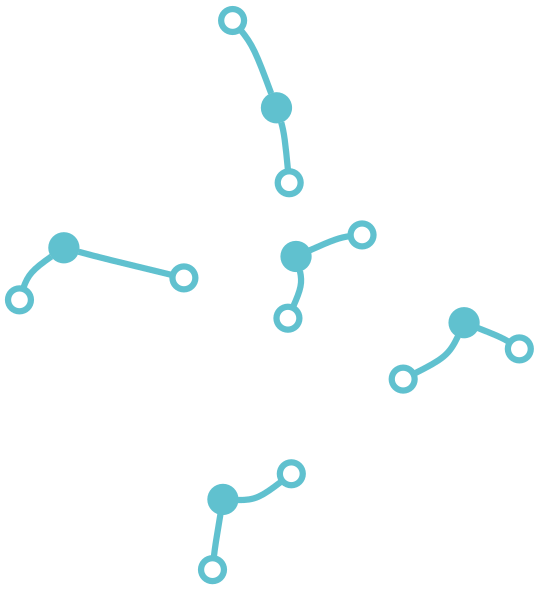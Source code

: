 digraph G {
	graph [Damping=0.2,
		K=0.2,
		bb="0,0,251,275",
		bgcolor=transparent,
		color=none,
		dir=none,
		dpi=300,
		layout=fdp,
		maxiter=10000,
		nodesep=0.02,
		outputorder=edgesfirst,
		overlap=compress,
		penwidth=0,
		rankdir=LR,
		ranksep=0.02,
		sep=1,
		splines=curved
	];
	node [label="\N"];
	edge [dir=none,
		headlabel="",
		label="",
		taillabel=""
	];
	"D1.stages[4].vle_phenomena_node"	[color="#60c1cf",
		fillcolor="#60c1cf",
		gradientangle=0,
		height=0.19444,
		label="",
		margin=0,
		orientation=0.0,
		peripheries=1,
		pin=true,
		pos="128.7,227.27",
		shape=circle,
		style=filled,
		width=0.19444];
	"D1.stages[4].K"	[color="#60c1cf",
		fillcolor=none,
		gradientangle=0,
		height=0.15278,
		label="",
		margin=0,
		orientation=0.0,
		penwidth=3,
		peripheries=1,
		pin=true,
		pos="107.65,269.16",
		shape=circle,
		style=filled,
		width=0.15278];
	"D1.stages[4].vle_phenomena_node":c -> "D1.stages[4].K":c	[arrowhead=none,
		arrowtail=none,
		color="#60c1cf",
		len=0.5,
		name="D1.stages[4].vle_phenomena_node_D1.stages[4].K",
		penwidth=3,
		pos="126.17,234.14 118.85,253.98 117.17,257.7 111.36,264.77",
		style=solid];
	"D1.stages[4].T"	[color="#60c1cf",
		fillcolor=none,
		gradientangle=0,
		height=0.15278,
		label="",
		margin=0,
		orientation=0.0,
		penwidth=3,
		peripheries=1,
		pin=true,
		pos="134.81,191.29",
		shape=circle,
		style=filled,
		width=0.15278];
	"D1.stages[4].vle_phenomena_node":c -> "D1.stages[4].T":c	[arrowhead=none,
		arrowtail=none,
		color="#60c1cf",
		len=0.5,
		name="D1.stages[4].vle_phenomena_node_D1.stages[4].T",
		penwidth=3,
		pos="130.98,220.33 132.39,215.38 132.92,210.93 134.27,196.91",
		style=solid];
	"D1.stages[0].vle_phenomena_node"	[color="#60c1cf",
		fillcolor="#60c1cf",
		gradientangle=0,
		height=0.19444,
		label="",
		margin=0,
		orientation=0.0,
		peripheries=1,
		pin=true,
		pos="218.75,124.11",
		shape=circle,
		style=filled,
		width=0.19444];
	"D1.stages[0].T"	[color="#60c1cf",
		fillcolor=none,
		gradientangle=0,
		height=0.15278,
		label="",
		margin=0,
		orientation=0.0,
		penwidth=3,
		peripheries=1,
		pin=true,
		pos="189.53,97.032",
		shape=circle,
		style=filled,
		width=0.15278];
	"D1.stages[0].vle_phenomena_node":c -> "D1.stages[0].T":c	[arrowhead=none,
		arrowtail=none,
		color="#60c1cf",
		len=0.5,
		name="D1.stages[0].vle_phenomena_node_D1.stages[0].T",
		penwidth=3,
		pos="215.84,117.63 211.62,108.73 208.83,106.66 194.75,99.624",
		style=solid];
	"D1.stages[0].K"	[color="#60c1cf",
		fillcolor=none,
		gradientangle=0,
		height=0.15278,
		label="",
		margin=0,
		orientation=0.0,
		penwidth=3,
		peripheries=1,
		pin=true,
		pos="245.28,111.53",
		shape=circle,
		style=filled,
		width=0.15278];
	"D1.stages[0].vle_phenomena_node":c -> "D1.stages[0].K":c	[arrowhead=none,
		arrowtail=none,
		color="#60c1cf",
		len=0.5,
		name="D1.stages[0].vle_phenomena_node_D1.stages[0].K",
		penwidth=3,
		pos="225.39,121.54 234.01,118.19 237.1,116.86 240.31,114.88",
		style=solid];
	"D1.stages[2].vle_phenomena_node"	[color="#60c1cf",
		fillcolor="#60c1cf",
		gradientangle=0,
		height=0.19444,
		label="",
		margin=0,
		orientation=0.0,
		peripheries=1,
		pin=true,
		pos="138.09,155.9",
		shape=circle,
		style=filled,
		width=0.19444];
	"D1.stages[2].T"	[color="#60c1cf",
		fillcolor=none,
		gradientangle=0,
		height=0.15278,
		label="",
		margin=0,
		orientation=0.0,
		penwidth=3,
		peripheries=1,
		pin=true,
		pos="134.21,126.26",
		shape=circle,
		style=filled,
		width=0.15278];
	"D1.stages[2].vle_phenomena_node":c -> "D1.stages[2].T":c	[arrowhead=none,
		arrowtail=none,
		color="#60c1cf",
		len=0.5,
		name="D1.stages[2].vle_phenomena_node_D1.stages[2].T",
		penwidth=3,
		pos="139.96,148.97 141.22,143.24 140.49,140.31 136.66,131.69",
		style=solid];
	"D1.stages[2].K"	[color="#60c1cf",
		fillcolor=none,
		gradientangle=0,
		height=0.15278,
		label="",
		margin=0,
		orientation=0.0,
		penwidth=3,
		peripheries=1,
		pin=true,
		pos="169.79,166.23",
		shape=circle,
		style=filled,
		width=0.15278];
	"D1.stages[2].vle_phenomena_node":c -> "D1.stages[2].K":c	[arrowhead=none,
		arrowtail=none,
		color="#60c1cf",
		len=0.5,
		name="D1.stages[2].vle_phenomena_node_D1.stages[2].K",
		penwidth=3,
		pos="144.65,158.84 155.8,163.81 159.07,165.03 164.23,165.69",
		style=solid];
	"D1.stages[1].vle_phenomena_node"	[color="#60c1cf",
		fillcolor="#60c1cf",
		gradientangle=0,
		height=0.19444,
		label="",
		margin=0,
		orientation=0.0,
		peripheries=1,
		pin=true,
		pos="103,39.282",
		shape=circle,
		style=filled,
		width=0.19444];
	"D1.stages[1].K"	[color="#60c1cf",
		fillcolor=none,
		gradientangle=0,
		height=0.15278,
		label="",
		margin=0,
		orientation=0.0,
		penwidth=3,
		peripheries=1,
		pin=true,
		pos="97.997,5.5657",
		shape=circle,
		style=filled,
		width=0.15278];
	"D1.stages[1].vle_phenomena_node":c -> "D1.stages[1].K":c	[arrowhead=none,
		arrowtail=none,
		color="#60c1cf",
		len=0.5,
		name="D1.stages[1].vle_phenomena_node_D1.stages[1].K",
		penwidth=3,
		pos="101.84,32.365 99.742,19.821 99.158,16.127 98.601,11.232",
		style=solid];
	"D1.stages[1].T"	[color="#60c1cf",
		fillcolor=none,
		gradientangle=0,
		height=0.15278,
		label="",
		margin=0,
		orientation=0.0,
		penwidth=3,
		peripheries=1,
		pin=true,
		pos="135.83,51.587",
		shape=circle,
		style=filled,
		width=0.15278];
	"D1.stages[1].vle_phenomena_node":c -> "D1.stages[1].T":c	[arrowhead=none,
		arrowtail=none,
		color="#60c1cf",
		len=0.5,
		name="D1.stages[1].vle_phenomena_node_D1.stages[1].T",
		penwidth=3,
		pos="110.25,38.981 118.41,38.878 121.31,40.376 131.4,48.149",
		style=solid];
	"D1.stages[3].vle_phenomena_node"	[color="#60c1cf",
		fillcolor="#60c1cf",
		gradientangle=0,
		height=0.19444,
		label="",
		margin=0,
		orientation=0.0,
		peripheries=1,
		pin=true,
		pos="26.663,160.07",
		shape=circle,
		style=filled,
		width=0.19444];
	"D1.stages[3].K"	[color="#60c1cf",
		fillcolor=none,
		gradientangle=0,
		height=0.15278,
		label="",
		margin=0,
		orientation=0.0,
		penwidth=3,
		peripheries=1,
		pin=true,
		pos="5.343,135.07",
		shape=circle,
		style=filled,
		width=0.15278];
	"D1.stages[3].vle_phenomena_node":c -> "D1.stages[3].K":c	[arrowhead=none,
		arrowtail=none,
		color="#60c1cf",
		len=0.5,
		name="D1.stages[3].vle_phenomena_node_D1.stages[3].K",
		penwidth=3,
		pos="20.669,155.9 11.502,149.43 9.4704,147.22 7.1161,140.53",
		style=solid];
	"D1.stages[3].T"	[color="#60c1cf",
		fillcolor=none,
		gradientangle=0,
		height=0.15278,
		label="",
		margin=0,
		orientation=0.0,
		penwidth=3,
		peripheries=1,
		pin=true,
		pos="84.278,145.61",
		shape=circle,
		style=filled,
		width=0.15278];
	"D1.stages[3].vle_phenomena_node":c -> "D1.stages[3].T":c	[arrowhead=none,
		arrowtail=none,
		color="#60c1cf",
		len=0.5,
		name="D1.stages[3].vle_phenomena_node_D1.stages[3].T",
		penwidth=3,
		pos="33.686,158.16 44.198,155.32 49.535,154.01 78.573,146.99",
		style=solid];
}
